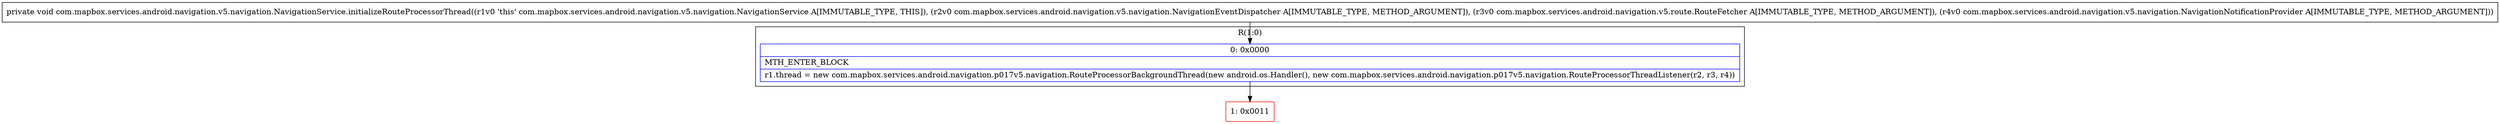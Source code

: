digraph "CFG forcom.mapbox.services.android.navigation.v5.navigation.NavigationService.initializeRouteProcessorThread(Lcom\/mapbox\/services\/android\/navigation\/v5\/navigation\/NavigationEventDispatcher;Lcom\/mapbox\/services\/android\/navigation\/v5\/route\/RouteFetcher;Lcom\/mapbox\/services\/android\/navigation\/v5\/navigation\/NavigationNotificationProvider;)V" {
subgraph cluster_Region_1179527563 {
label = "R(1:0)";
node [shape=record,color=blue];
Node_0 [shape=record,label="{0\:\ 0x0000|MTH_ENTER_BLOCK\l|r1.thread = new com.mapbox.services.android.navigation.p017v5.navigation.RouteProcessorBackgroundThread(new android.os.Handler(), new com.mapbox.services.android.navigation.p017v5.navigation.RouteProcessorThreadListener(r2, r3, r4))\l}"];
}
Node_1 [shape=record,color=red,label="{1\:\ 0x0011}"];
MethodNode[shape=record,label="{private void com.mapbox.services.android.navigation.v5.navigation.NavigationService.initializeRouteProcessorThread((r1v0 'this' com.mapbox.services.android.navigation.v5.navigation.NavigationService A[IMMUTABLE_TYPE, THIS]), (r2v0 com.mapbox.services.android.navigation.v5.navigation.NavigationEventDispatcher A[IMMUTABLE_TYPE, METHOD_ARGUMENT]), (r3v0 com.mapbox.services.android.navigation.v5.route.RouteFetcher A[IMMUTABLE_TYPE, METHOD_ARGUMENT]), (r4v0 com.mapbox.services.android.navigation.v5.navigation.NavigationNotificationProvider A[IMMUTABLE_TYPE, METHOD_ARGUMENT])) }"];
MethodNode -> Node_0;
Node_0 -> Node_1;
}

